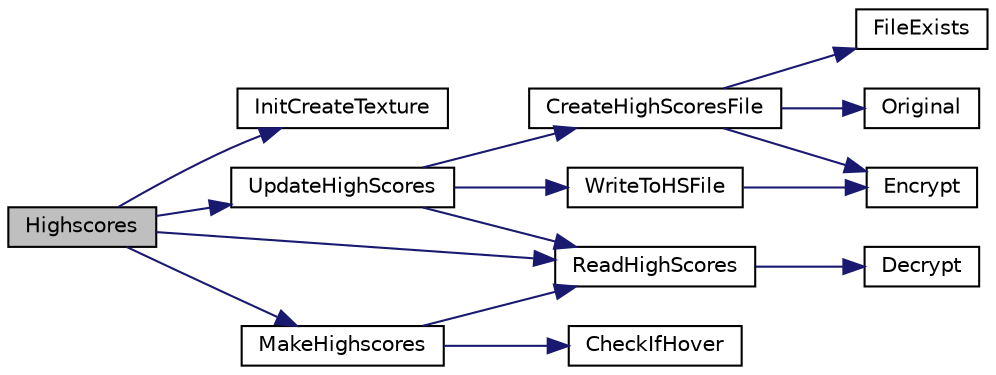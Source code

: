 digraph "Highscores"
{
 // LATEX_PDF_SIZE
  edge [fontname="Helvetica",fontsize="10",labelfontname="Helvetica",labelfontsize="10"];
  node [fontname="Helvetica",fontsize="10",shape=record];
  rankdir="LR";
  Node67 [label="Highscores",height=0.2,width=0.4,color="black", fillcolor="grey75", style="filled", fontcolor="black",tooltip="Function used for writing your name into highscores and printing highscores on screen."];
  Node67 -> Node68 [color="midnightblue",fontsize="10",style="solid",fontname="Helvetica"];
  Node68 [label="InitCreateTexture",height=0.2,width=0.4,color="black", fillcolor="white", style="filled",URL="$init_create_8c.html#a096213ed2cc5a753b21f157814a4ed01",tooltip="Creating and initializing of texture. 1 if isnt succesfull, 0 otherwise."];
  Node67 -> Node69 [color="midnightblue",fontsize="10",style="solid",fontname="Helvetica"];
  Node69 [label="UpdateHighScores",height=0.2,width=0.4,color="black", fillcolor="white", style="filled",URL="$high_scores_8c.html#aa9ad9063961454218812e89a854fa980",tooltip="Function used for updating highscores file after every game."];
  Node69 -> Node70 [color="midnightblue",fontsize="10",style="solid",fontname="Helvetica"];
  Node70 [label="CreateHighScoresFile",height=0.2,width=0.4,color="black", fillcolor="white", style="filled",URL="$high_scores_8c.html#a9207893ef101ead3c6d6336dc909884e",tooltip="Function used for creating highscores file."];
  Node70 -> Node71 [color="midnightblue",fontsize="10",style="solid",fontname="Helvetica"];
  Node71 [label="FileExists",height=0.2,width=0.4,color="black", fillcolor="white", style="filled",URL="$high_scores_8c.html#abed98d4c187d0990eea24ba93bcbb542",tooltip="Function used to check if file exists."];
  Node70 -> Node72 [color="midnightblue",fontsize="10",style="solid",fontname="Helvetica"];
  Node72 [label="Original",height=0.2,width=0.4,color="black", fillcolor="white", style="filled",URL="$high_scores_8c.html#abc2d21321218271c3f69ad98b3e190e5",tooltip="Checking if file is okay."];
  Node70 -> Node73 [color="midnightblue",fontsize="10",style="solid",fontname="Helvetica"];
  Node73 [label="Encrypt",height=0.2,width=0.4,color="black", fillcolor="white", style="filled",URL="$high_scores_8c.html#a90b11544d2439ae6a7d8dd595772c239",tooltip="Function used for encypting name and score before storing them in file."];
  Node69 -> Node74 [color="midnightblue",fontsize="10",style="solid",fontname="Helvetica"];
  Node74 [label="ReadHighScores",height=0.2,width=0.4,color="black", fillcolor="white", style="filled",URL="$high_scores_8c.html#a5407da418def18baa7e871e10a24fc80",tooltip="Function used for reading highscore list from file."];
  Node74 -> Node75 [color="midnightblue",fontsize="10",style="solid",fontname="Helvetica"];
  Node75 [label="Decrypt",height=0.2,width=0.4,color="black", fillcolor="white", style="filled",URL="$high_scores_8c.html#a812ea6f83eb244f1a669998454109f2c",tooltip="Function used for decrypting player name and score after reading it from file and before printing on ..."];
  Node69 -> Node76 [color="midnightblue",fontsize="10",style="solid",fontname="Helvetica"];
  Node76 [label="WriteToHSFile",height=0.2,width=0.4,color="black", fillcolor="white", style="filled",URL="$high_scores_8c.html#a60eefc0d97fda41d160cc80f4ea01444",tooltip="Function used to write encrypted names and scores into file."];
  Node76 -> Node73 [color="midnightblue",fontsize="10",style="solid",fontname="Helvetica"];
  Node67 -> Node74 [color="midnightblue",fontsize="10",style="solid",fontname="Helvetica"];
  Node67 -> Node77 [color="midnightblue",fontsize="10",style="solid",fontname="Helvetica"];
  Node77 [label="MakeHighscores",height=0.2,width=0.4,color="black", fillcolor="white", style="filled",URL="$making_menu_8c.html#a3ed949b06347ac576701c7fc1b40bccb",tooltip="Function used for reading higschores and creating HighScores window."];
  Node77 -> Node74 [color="midnightblue",fontsize="10",style="solid",fontname="Helvetica"];
  Node77 -> Node78 [color="midnightblue",fontsize="10",style="solid",fontname="Helvetica"];
  Node78 [label="CheckIfHover",height=0.2,width=0.4,color="black", fillcolor="white", style="filled",URL="$making_menu_8c.html#afc43a28ca87591786836417e88f766a8",tooltip="Checks if mouse has hovered button."];
}
